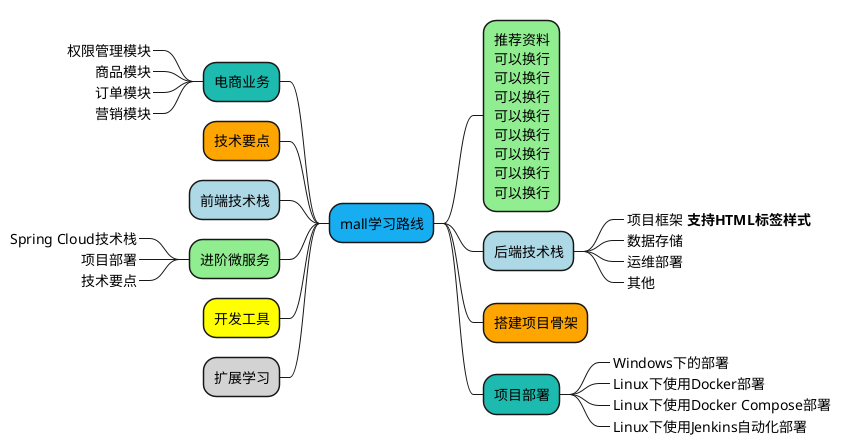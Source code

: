 @startmindmap
'https://plantuml.com/mindmap-diagram

+[#17ADF1] mall学习路线
++[#lightgreen] 推荐资料\n可以换行\n可以换行\n可以换行\n可以换行\n可以换行\n可以换行\n可以换行\n可以换行
++[#lightblue] 后端技术栈
+++_ 项目框架 <b>支持HTML标签样式</b>
+++_ 数据存储
+++_ 运维部署
+++_ 其他
++[#orange] 搭建项目骨架
++[#1DBAAF] 项目部署
+++_ Windows下的部署
+++_ Linux下使用Docker部署
+++_ Linux下使用Docker Compose部署
+++_ Linux下使用Jenkins自动化部署
--[#1DBAAF] 电商业务
---_ 权限管理模块
---_ 商品模块
---_ 订单模块
---_ 营销模块
--[#orange] 技术要点
--[#lightblue] 前端技术栈
--[#lightgreen] 进阶微服务
---_ Spring Cloud技术栈
---_ 项目部署
---_ 技术要点
--[#yellow] 开发工具
--[#lightgrey] 扩展学习
@endmindmap
